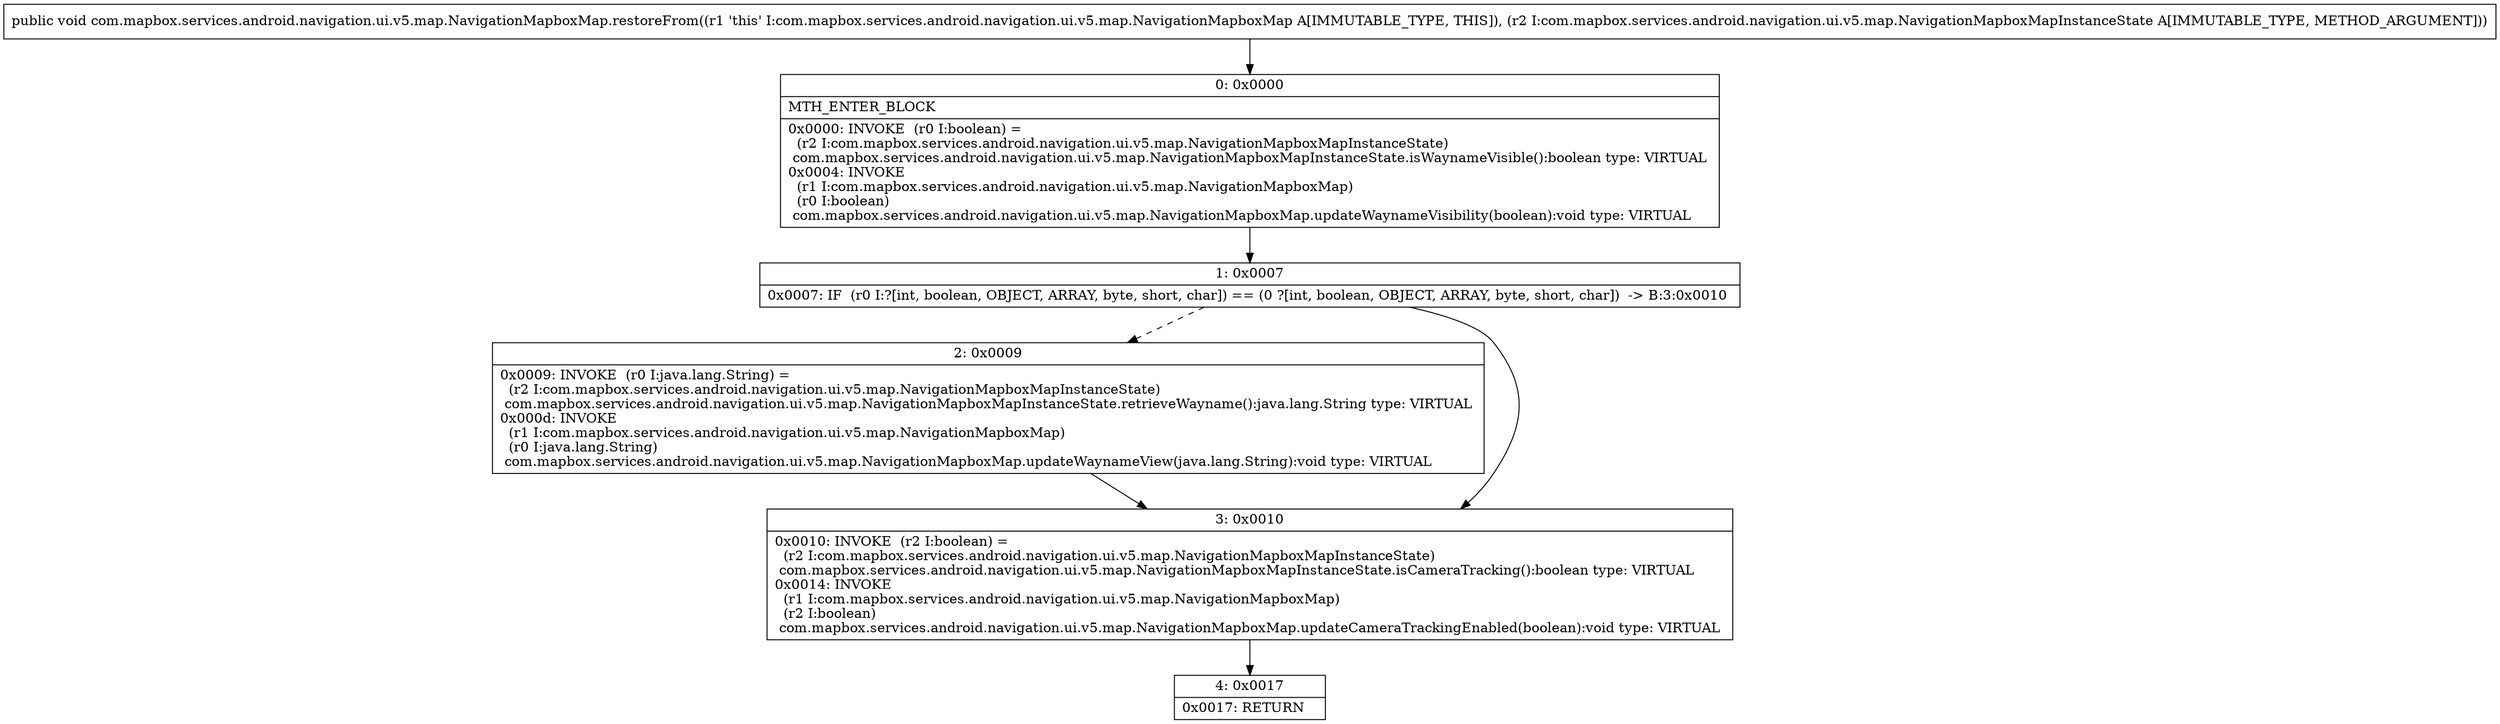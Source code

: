 digraph "CFG forcom.mapbox.services.android.navigation.ui.v5.map.NavigationMapboxMap.restoreFrom(Lcom\/mapbox\/services\/android\/navigation\/ui\/v5\/map\/NavigationMapboxMapInstanceState;)V" {
Node_0 [shape=record,label="{0\:\ 0x0000|MTH_ENTER_BLOCK\l|0x0000: INVOKE  (r0 I:boolean) = \l  (r2 I:com.mapbox.services.android.navigation.ui.v5.map.NavigationMapboxMapInstanceState)\l com.mapbox.services.android.navigation.ui.v5.map.NavigationMapboxMapInstanceState.isWaynameVisible():boolean type: VIRTUAL \l0x0004: INVOKE  \l  (r1 I:com.mapbox.services.android.navigation.ui.v5.map.NavigationMapboxMap)\l  (r0 I:boolean)\l com.mapbox.services.android.navigation.ui.v5.map.NavigationMapboxMap.updateWaynameVisibility(boolean):void type: VIRTUAL \l}"];
Node_1 [shape=record,label="{1\:\ 0x0007|0x0007: IF  (r0 I:?[int, boolean, OBJECT, ARRAY, byte, short, char]) == (0 ?[int, boolean, OBJECT, ARRAY, byte, short, char])  \-\> B:3:0x0010 \l}"];
Node_2 [shape=record,label="{2\:\ 0x0009|0x0009: INVOKE  (r0 I:java.lang.String) = \l  (r2 I:com.mapbox.services.android.navigation.ui.v5.map.NavigationMapboxMapInstanceState)\l com.mapbox.services.android.navigation.ui.v5.map.NavigationMapboxMapInstanceState.retrieveWayname():java.lang.String type: VIRTUAL \l0x000d: INVOKE  \l  (r1 I:com.mapbox.services.android.navigation.ui.v5.map.NavigationMapboxMap)\l  (r0 I:java.lang.String)\l com.mapbox.services.android.navigation.ui.v5.map.NavigationMapboxMap.updateWaynameView(java.lang.String):void type: VIRTUAL \l}"];
Node_3 [shape=record,label="{3\:\ 0x0010|0x0010: INVOKE  (r2 I:boolean) = \l  (r2 I:com.mapbox.services.android.navigation.ui.v5.map.NavigationMapboxMapInstanceState)\l com.mapbox.services.android.navigation.ui.v5.map.NavigationMapboxMapInstanceState.isCameraTracking():boolean type: VIRTUAL \l0x0014: INVOKE  \l  (r1 I:com.mapbox.services.android.navigation.ui.v5.map.NavigationMapboxMap)\l  (r2 I:boolean)\l com.mapbox.services.android.navigation.ui.v5.map.NavigationMapboxMap.updateCameraTrackingEnabled(boolean):void type: VIRTUAL \l}"];
Node_4 [shape=record,label="{4\:\ 0x0017|0x0017: RETURN   \l}"];
MethodNode[shape=record,label="{public void com.mapbox.services.android.navigation.ui.v5.map.NavigationMapboxMap.restoreFrom((r1 'this' I:com.mapbox.services.android.navigation.ui.v5.map.NavigationMapboxMap A[IMMUTABLE_TYPE, THIS]), (r2 I:com.mapbox.services.android.navigation.ui.v5.map.NavigationMapboxMapInstanceState A[IMMUTABLE_TYPE, METHOD_ARGUMENT])) }"];
MethodNode -> Node_0;
Node_0 -> Node_1;
Node_1 -> Node_2[style=dashed];
Node_1 -> Node_3;
Node_2 -> Node_3;
Node_3 -> Node_4;
}


